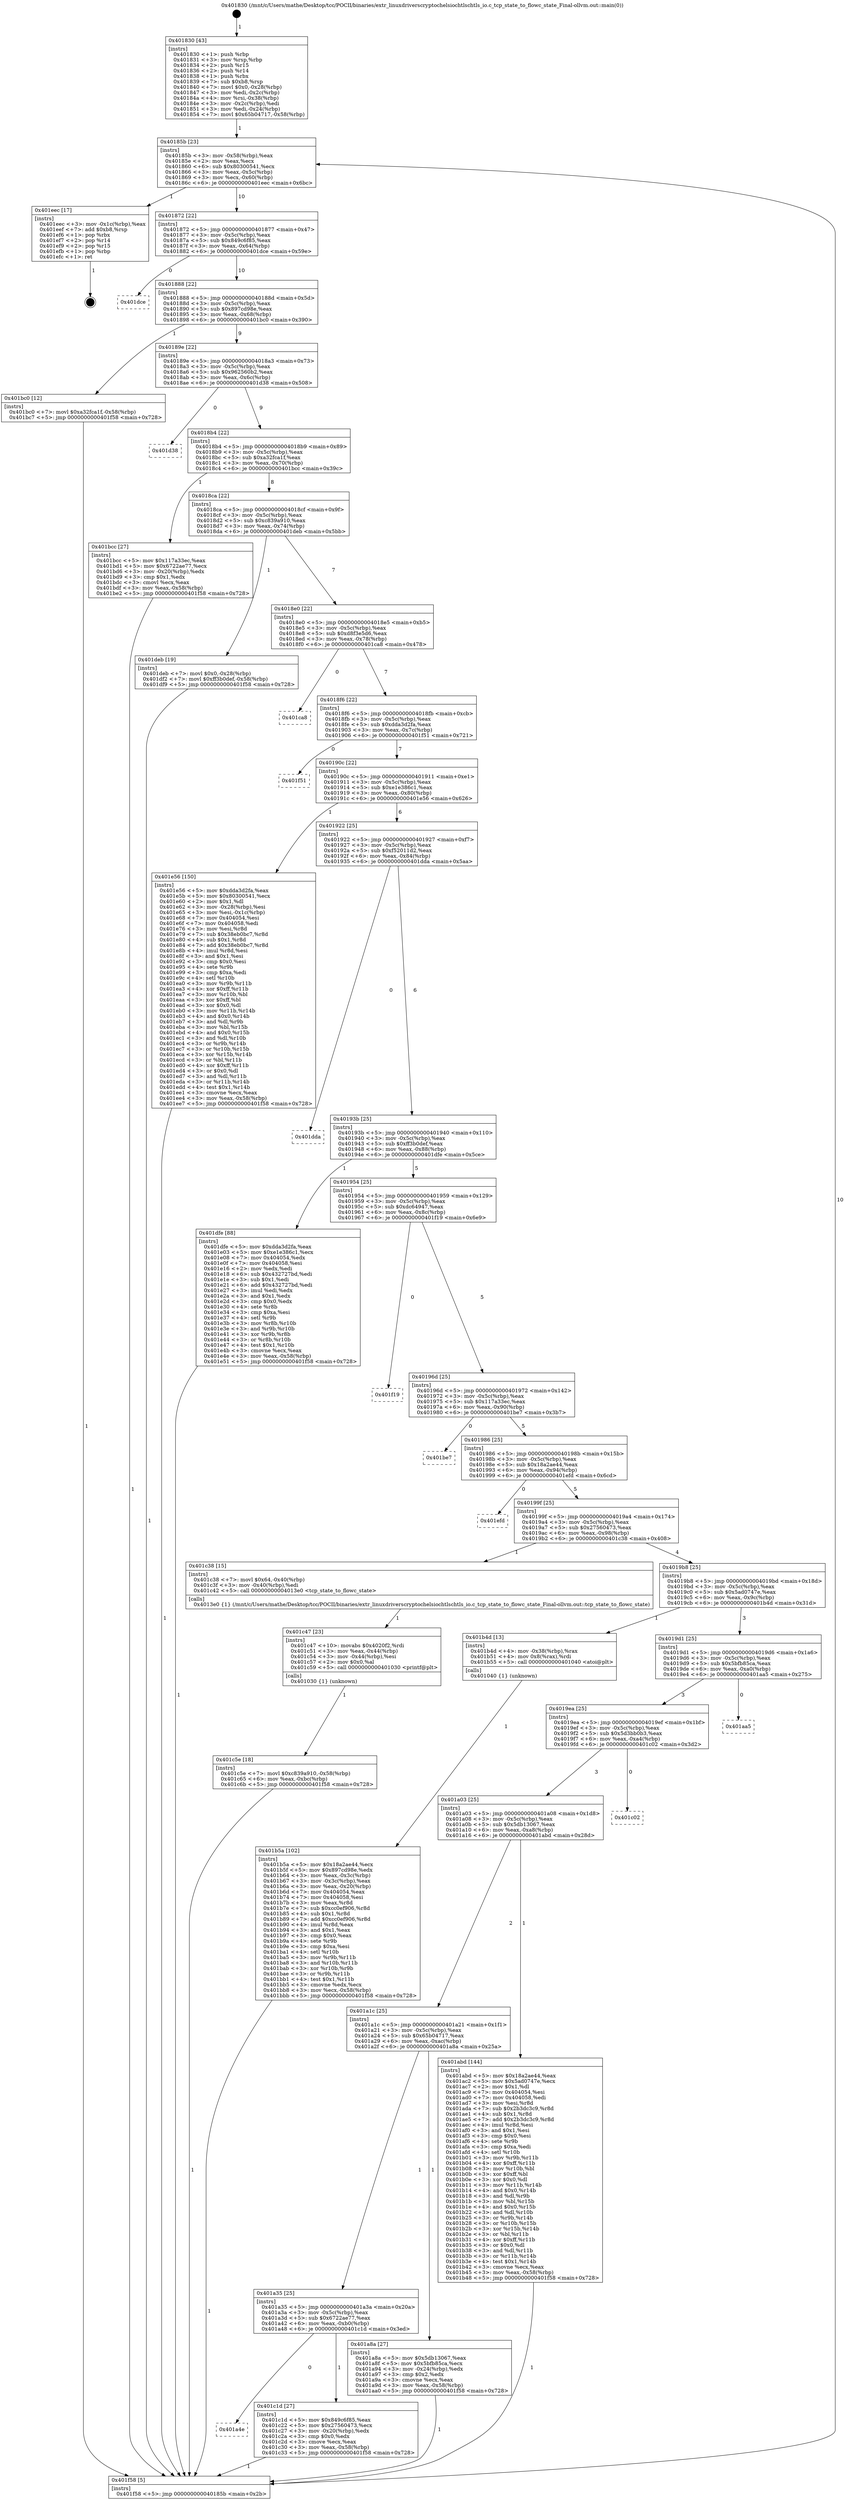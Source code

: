 digraph "0x401830" {
  label = "0x401830 (/mnt/c/Users/mathe/Desktop/tcc/POCII/binaries/extr_linuxdriverscryptochelsiochtlschtls_io.c_tcp_state_to_flowc_state_Final-ollvm.out::main(0))"
  labelloc = "t"
  node[shape=record]

  Entry [label="",width=0.3,height=0.3,shape=circle,fillcolor=black,style=filled]
  "0x40185b" [label="{
     0x40185b [23]\l
     | [instrs]\l
     &nbsp;&nbsp;0x40185b \<+3\>: mov -0x58(%rbp),%eax\l
     &nbsp;&nbsp;0x40185e \<+2\>: mov %eax,%ecx\l
     &nbsp;&nbsp;0x401860 \<+6\>: sub $0x80300541,%ecx\l
     &nbsp;&nbsp;0x401866 \<+3\>: mov %eax,-0x5c(%rbp)\l
     &nbsp;&nbsp;0x401869 \<+3\>: mov %ecx,-0x60(%rbp)\l
     &nbsp;&nbsp;0x40186c \<+6\>: je 0000000000401eec \<main+0x6bc\>\l
  }"]
  "0x401eec" [label="{
     0x401eec [17]\l
     | [instrs]\l
     &nbsp;&nbsp;0x401eec \<+3\>: mov -0x1c(%rbp),%eax\l
     &nbsp;&nbsp;0x401eef \<+7\>: add $0xb8,%rsp\l
     &nbsp;&nbsp;0x401ef6 \<+1\>: pop %rbx\l
     &nbsp;&nbsp;0x401ef7 \<+2\>: pop %r14\l
     &nbsp;&nbsp;0x401ef9 \<+2\>: pop %r15\l
     &nbsp;&nbsp;0x401efb \<+1\>: pop %rbp\l
     &nbsp;&nbsp;0x401efc \<+1\>: ret\l
  }"]
  "0x401872" [label="{
     0x401872 [22]\l
     | [instrs]\l
     &nbsp;&nbsp;0x401872 \<+5\>: jmp 0000000000401877 \<main+0x47\>\l
     &nbsp;&nbsp;0x401877 \<+3\>: mov -0x5c(%rbp),%eax\l
     &nbsp;&nbsp;0x40187a \<+5\>: sub $0x849c6f85,%eax\l
     &nbsp;&nbsp;0x40187f \<+3\>: mov %eax,-0x64(%rbp)\l
     &nbsp;&nbsp;0x401882 \<+6\>: je 0000000000401dce \<main+0x59e\>\l
  }"]
  Exit [label="",width=0.3,height=0.3,shape=circle,fillcolor=black,style=filled,peripheries=2]
  "0x401dce" [label="{
     0x401dce\l
  }", style=dashed]
  "0x401888" [label="{
     0x401888 [22]\l
     | [instrs]\l
     &nbsp;&nbsp;0x401888 \<+5\>: jmp 000000000040188d \<main+0x5d\>\l
     &nbsp;&nbsp;0x40188d \<+3\>: mov -0x5c(%rbp),%eax\l
     &nbsp;&nbsp;0x401890 \<+5\>: sub $0x897cd98e,%eax\l
     &nbsp;&nbsp;0x401895 \<+3\>: mov %eax,-0x68(%rbp)\l
     &nbsp;&nbsp;0x401898 \<+6\>: je 0000000000401bc0 \<main+0x390\>\l
  }"]
  "0x401c5e" [label="{
     0x401c5e [18]\l
     | [instrs]\l
     &nbsp;&nbsp;0x401c5e \<+7\>: movl $0xc839a910,-0x58(%rbp)\l
     &nbsp;&nbsp;0x401c65 \<+6\>: mov %eax,-0xbc(%rbp)\l
     &nbsp;&nbsp;0x401c6b \<+5\>: jmp 0000000000401f58 \<main+0x728\>\l
  }"]
  "0x401bc0" [label="{
     0x401bc0 [12]\l
     | [instrs]\l
     &nbsp;&nbsp;0x401bc0 \<+7\>: movl $0xa32fca1f,-0x58(%rbp)\l
     &nbsp;&nbsp;0x401bc7 \<+5\>: jmp 0000000000401f58 \<main+0x728\>\l
  }"]
  "0x40189e" [label="{
     0x40189e [22]\l
     | [instrs]\l
     &nbsp;&nbsp;0x40189e \<+5\>: jmp 00000000004018a3 \<main+0x73\>\l
     &nbsp;&nbsp;0x4018a3 \<+3\>: mov -0x5c(%rbp),%eax\l
     &nbsp;&nbsp;0x4018a6 \<+5\>: sub $0x962560b2,%eax\l
     &nbsp;&nbsp;0x4018ab \<+3\>: mov %eax,-0x6c(%rbp)\l
     &nbsp;&nbsp;0x4018ae \<+6\>: je 0000000000401d38 \<main+0x508\>\l
  }"]
  "0x401c47" [label="{
     0x401c47 [23]\l
     | [instrs]\l
     &nbsp;&nbsp;0x401c47 \<+10\>: movabs $0x4020f2,%rdi\l
     &nbsp;&nbsp;0x401c51 \<+3\>: mov %eax,-0x44(%rbp)\l
     &nbsp;&nbsp;0x401c54 \<+3\>: mov -0x44(%rbp),%esi\l
     &nbsp;&nbsp;0x401c57 \<+2\>: mov $0x0,%al\l
     &nbsp;&nbsp;0x401c59 \<+5\>: call 0000000000401030 \<printf@plt\>\l
     | [calls]\l
     &nbsp;&nbsp;0x401030 \{1\} (unknown)\l
  }"]
  "0x401d38" [label="{
     0x401d38\l
  }", style=dashed]
  "0x4018b4" [label="{
     0x4018b4 [22]\l
     | [instrs]\l
     &nbsp;&nbsp;0x4018b4 \<+5\>: jmp 00000000004018b9 \<main+0x89\>\l
     &nbsp;&nbsp;0x4018b9 \<+3\>: mov -0x5c(%rbp),%eax\l
     &nbsp;&nbsp;0x4018bc \<+5\>: sub $0xa32fca1f,%eax\l
     &nbsp;&nbsp;0x4018c1 \<+3\>: mov %eax,-0x70(%rbp)\l
     &nbsp;&nbsp;0x4018c4 \<+6\>: je 0000000000401bcc \<main+0x39c\>\l
  }"]
  "0x401a4e" [label="{
     0x401a4e\l
  }", style=dashed]
  "0x401bcc" [label="{
     0x401bcc [27]\l
     | [instrs]\l
     &nbsp;&nbsp;0x401bcc \<+5\>: mov $0x117a33ec,%eax\l
     &nbsp;&nbsp;0x401bd1 \<+5\>: mov $0x6722ae77,%ecx\l
     &nbsp;&nbsp;0x401bd6 \<+3\>: mov -0x20(%rbp),%edx\l
     &nbsp;&nbsp;0x401bd9 \<+3\>: cmp $0x1,%edx\l
     &nbsp;&nbsp;0x401bdc \<+3\>: cmovl %ecx,%eax\l
     &nbsp;&nbsp;0x401bdf \<+3\>: mov %eax,-0x58(%rbp)\l
     &nbsp;&nbsp;0x401be2 \<+5\>: jmp 0000000000401f58 \<main+0x728\>\l
  }"]
  "0x4018ca" [label="{
     0x4018ca [22]\l
     | [instrs]\l
     &nbsp;&nbsp;0x4018ca \<+5\>: jmp 00000000004018cf \<main+0x9f\>\l
     &nbsp;&nbsp;0x4018cf \<+3\>: mov -0x5c(%rbp),%eax\l
     &nbsp;&nbsp;0x4018d2 \<+5\>: sub $0xc839a910,%eax\l
     &nbsp;&nbsp;0x4018d7 \<+3\>: mov %eax,-0x74(%rbp)\l
     &nbsp;&nbsp;0x4018da \<+6\>: je 0000000000401deb \<main+0x5bb\>\l
  }"]
  "0x401c1d" [label="{
     0x401c1d [27]\l
     | [instrs]\l
     &nbsp;&nbsp;0x401c1d \<+5\>: mov $0x849c6f85,%eax\l
     &nbsp;&nbsp;0x401c22 \<+5\>: mov $0x27560473,%ecx\l
     &nbsp;&nbsp;0x401c27 \<+3\>: mov -0x20(%rbp),%edx\l
     &nbsp;&nbsp;0x401c2a \<+3\>: cmp $0x0,%edx\l
     &nbsp;&nbsp;0x401c2d \<+3\>: cmove %ecx,%eax\l
     &nbsp;&nbsp;0x401c30 \<+3\>: mov %eax,-0x58(%rbp)\l
     &nbsp;&nbsp;0x401c33 \<+5\>: jmp 0000000000401f58 \<main+0x728\>\l
  }"]
  "0x401deb" [label="{
     0x401deb [19]\l
     | [instrs]\l
     &nbsp;&nbsp;0x401deb \<+7\>: movl $0x0,-0x28(%rbp)\l
     &nbsp;&nbsp;0x401df2 \<+7\>: movl $0xff3b0def,-0x58(%rbp)\l
     &nbsp;&nbsp;0x401df9 \<+5\>: jmp 0000000000401f58 \<main+0x728\>\l
  }"]
  "0x4018e0" [label="{
     0x4018e0 [22]\l
     | [instrs]\l
     &nbsp;&nbsp;0x4018e0 \<+5\>: jmp 00000000004018e5 \<main+0xb5\>\l
     &nbsp;&nbsp;0x4018e5 \<+3\>: mov -0x5c(%rbp),%eax\l
     &nbsp;&nbsp;0x4018e8 \<+5\>: sub $0xd8f3e5d6,%eax\l
     &nbsp;&nbsp;0x4018ed \<+3\>: mov %eax,-0x78(%rbp)\l
     &nbsp;&nbsp;0x4018f0 \<+6\>: je 0000000000401ca8 \<main+0x478\>\l
  }"]
  "0x401b5a" [label="{
     0x401b5a [102]\l
     | [instrs]\l
     &nbsp;&nbsp;0x401b5a \<+5\>: mov $0x18a2ae44,%ecx\l
     &nbsp;&nbsp;0x401b5f \<+5\>: mov $0x897cd98e,%edx\l
     &nbsp;&nbsp;0x401b64 \<+3\>: mov %eax,-0x3c(%rbp)\l
     &nbsp;&nbsp;0x401b67 \<+3\>: mov -0x3c(%rbp),%eax\l
     &nbsp;&nbsp;0x401b6a \<+3\>: mov %eax,-0x20(%rbp)\l
     &nbsp;&nbsp;0x401b6d \<+7\>: mov 0x404054,%eax\l
     &nbsp;&nbsp;0x401b74 \<+7\>: mov 0x404058,%esi\l
     &nbsp;&nbsp;0x401b7b \<+3\>: mov %eax,%r8d\l
     &nbsp;&nbsp;0x401b7e \<+7\>: sub $0xcc0ef906,%r8d\l
     &nbsp;&nbsp;0x401b85 \<+4\>: sub $0x1,%r8d\l
     &nbsp;&nbsp;0x401b89 \<+7\>: add $0xcc0ef906,%r8d\l
     &nbsp;&nbsp;0x401b90 \<+4\>: imul %r8d,%eax\l
     &nbsp;&nbsp;0x401b94 \<+3\>: and $0x1,%eax\l
     &nbsp;&nbsp;0x401b97 \<+3\>: cmp $0x0,%eax\l
     &nbsp;&nbsp;0x401b9a \<+4\>: sete %r9b\l
     &nbsp;&nbsp;0x401b9e \<+3\>: cmp $0xa,%esi\l
     &nbsp;&nbsp;0x401ba1 \<+4\>: setl %r10b\l
     &nbsp;&nbsp;0x401ba5 \<+3\>: mov %r9b,%r11b\l
     &nbsp;&nbsp;0x401ba8 \<+3\>: and %r10b,%r11b\l
     &nbsp;&nbsp;0x401bab \<+3\>: xor %r10b,%r9b\l
     &nbsp;&nbsp;0x401bae \<+3\>: or %r9b,%r11b\l
     &nbsp;&nbsp;0x401bb1 \<+4\>: test $0x1,%r11b\l
     &nbsp;&nbsp;0x401bb5 \<+3\>: cmovne %edx,%ecx\l
     &nbsp;&nbsp;0x401bb8 \<+3\>: mov %ecx,-0x58(%rbp)\l
     &nbsp;&nbsp;0x401bbb \<+5\>: jmp 0000000000401f58 \<main+0x728\>\l
  }"]
  "0x401ca8" [label="{
     0x401ca8\l
  }", style=dashed]
  "0x4018f6" [label="{
     0x4018f6 [22]\l
     | [instrs]\l
     &nbsp;&nbsp;0x4018f6 \<+5\>: jmp 00000000004018fb \<main+0xcb\>\l
     &nbsp;&nbsp;0x4018fb \<+3\>: mov -0x5c(%rbp),%eax\l
     &nbsp;&nbsp;0x4018fe \<+5\>: sub $0xdda3d2fa,%eax\l
     &nbsp;&nbsp;0x401903 \<+3\>: mov %eax,-0x7c(%rbp)\l
     &nbsp;&nbsp;0x401906 \<+6\>: je 0000000000401f51 \<main+0x721\>\l
  }"]
  "0x401830" [label="{
     0x401830 [43]\l
     | [instrs]\l
     &nbsp;&nbsp;0x401830 \<+1\>: push %rbp\l
     &nbsp;&nbsp;0x401831 \<+3\>: mov %rsp,%rbp\l
     &nbsp;&nbsp;0x401834 \<+2\>: push %r15\l
     &nbsp;&nbsp;0x401836 \<+2\>: push %r14\l
     &nbsp;&nbsp;0x401838 \<+1\>: push %rbx\l
     &nbsp;&nbsp;0x401839 \<+7\>: sub $0xb8,%rsp\l
     &nbsp;&nbsp;0x401840 \<+7\>: movl $0x0,-0x28(%rbp)\l
     &nbsp;&nbsp;0x401847 \<+3\>: mov %edi,-0x2c(%rbp)\l
     &nbsp;&nbsp;0x40184a \<+4\>: mov %rsi,-0x38(%rbp)\l
     &nbsp;&nbsp;0x40184e \<+3\>: mov -0x2c(%rbp),%edi\l
     &nbsp;&nbsp;0x401851 \<+3\>: mov %edi,-0x24(%rbp)\l
     &nbsp;&nbsp;0x401854 \<+7\>: movl $0x65b04717,-0x58(%rbp)\l
  }"]
  "0x401f51" [label="{
     0x401f51\l
  }", style=dashed]
  "0x40190c" [label="{
     0x40190c [22]\l
     | [instrs]\l
     &nbsp;&nbsp;0x40190c \<+5\>: jmp 0000000000401911 \<main+0xe1\>\l
     &nbsp;&nbsp;0x401911 \<+3\>: mov -0x5c(%rbp),%eax\l
     &nbsp;&nbsp;0x401914 \<+5\>: sub $0xe1e386c1,%eax\l
     &nbsp;&nbsp;0x401919 \<+3\>: mov %eax,-0x80(%rbp)\l
     &nbsp;&nbsp;0x40191c \<+6\>: je 0000000000401e56 \<main+0x626\>\l
  }"]
  "0x401f58" [label="{
     0x401f58 [5]\l
     | [instrs]\l
     &nbsp;&nbsp;0x401f58 \<+5\>: jmp 000000000040185b \<main+0x2b\>\l
  }"]
  "0x401e56" [label="{
     0x401e56 [150]\l
     | [instrs]\l
     &nbsp;&nbsp;0x401e56 \<+5\>: mov $0xdda3d2fa,%eax\l
     &nbsp;&nbsp;0x401e5b \<+5\>: mov $0x80300541,%ecx\l
     &nbsp;&nbsp;0x401e60 \<+2\>: mov $0x1,%dl\l
     &nbsp;&nbsp;0x401e62 \<+3\>: mov -0x28(%rbp),%esi\l
     &nbsp;&nbsp;0x401e65 \<+3\>: mov %esi,-0x1c(%rbp)\l
     &nbsp;&nbsp;0x401e68 \<+7\>: mov 0x404054,%esi\l
     &nbsp;&nbsp;0x401e6f \<+7\>: mov 0x404058,%edi\l
     &nbsp;&nbsp;0x401e76 \<+3\>: mov %esi,%r8d\l
     &nbsp;&nbsp;0x401e79 \<+7\>: sub $0x38eb0bc7,%r8d\l
     &nbsp;&nbsp;0x401e80 \<+4\>: sub $0x1,%r8d\l
     &nbsp;&nbsp;0x401e84 \<+7\>: add $0x38eb0bc7,%r8d\l
     &nbsp;&nbsp;0x401e8b \<+4\>: imul %r8d,%esi\l
     &nbsp;&nbsp;0x401e8f \<+3\>: and $0x1,%esi\l
     &nbsp;&nbsp;0x401e92 \<+3\>: cmp $0x0,%esi\l
     &nbsp;&nbsp;0x401e95 \<+4\>: sete %r9b\l
     &nbsp;&nbsp;0x401e99 \<+3\>: cmp $0xa,%edi\l
     &nbsp;&nbsp;0x401e9c \<+4\>: setl %r10b\l
     &nbsp;&nbsp;0x401ea0 \<+3\>: mov %r9b,%r11b\l
     &nbsp;&nbsp;0x401ea3 \<+4\>: xor $0xff,%r11b\l
     &nbsp;&nbsp;0x401ea7 \<+3\>: mov %r10b,%bl\l
     &nbsp;&nbsp;0x401eaa \<+3\>: xor $0xff,%bl\l
     &nbsp;&nbsp;0x401ead \<+3\>: xor $0x0,%dl\l
     &nbsp;&nbsp;0x401eb0 \<+3\>: mov %r11b,%r14b\l
     &nbsp;&nbsp;0x401eb3 \<+4\>: and $0x0,%r14b\l
     &nbsp;&nbsp;0x401eb7 \<+3\>: and %dl,%r9b\l
     &nbsp;&nbsp;0x401eba \<+3\>: mov %bl,%r15b\l
     &nbsp;&nbsp;0x401ebd \<+4\>: and $0x0,%r15b\l
     &nbsp;&nbsp;0x401ec1 \<+3\>: and %dl,%r10b\l
     &nbsp;&nbsp;0x401ec4 \<+3\>: or %r9b,%r14b\l
     &nbsp;&nbsp;0x401ec7 \<+3\>: or %r10b,%r15b\l
     &nbsp;&nbsp;0x401eca \<+3\>: xor %r15b,%r14b\l
     &nbsp;&nbsp;0x401ecd \<+3\>: or %bl,%r11b\l
     &nbsp;&nbsp;0x401ed0 \<+4\>: xor $0xff,%r11b\l
     &nbsp;&nbsp;0x401ed4 \<+3\>: or $0x0,%dl\l
     &nbsp;&nbsp;0x401ed7 \<+3\>: and %dl,%r11b\l
     &nbsp;&nbsp;0x401eda \<+3\>: or %r11b,%r14b\l
     &nbsp;&nbsp;0x401edd \<+4\>: test $0x1,%r14b\l
     &nbsp;&nbsp;0x401ee1 \<+3\>: cmovne %ecx,%eax\l
     &nbsp;&nbsp;0x401ee4 \<+3\>: mov %eax,-0x58(%rbp)\l
     &nbsp;&nbsp;0x401ee7 \<+5\>: jmp 0000000000401f58 \<main+0x728\>\l
  }"]
  "0x401922" [label="{
     0x401922 [25]\l
     | [instrs]\l
     &nbsp;&nbsp;0x401922 \<+5\>: jmp 0000000000401927 \<main+0xf7\>\l
     &nbsp;&nbsp;0x401927 \<+3\>: mov -0x5c(%rbp),%eax\l
     &nbsp;&nbsp;0x40192a \<+5\>: sub $0xf52011d2,%eax\l
     &nbsp;&nbsp;0x40192f \<+6\>: mov %eax,-0x84(%rbp)\l
     &nbsp;&nbsp;0x401935 \<+6\>: je 0000000000401dda \<main+0x5aa\>\l
  }"]
  "0x401a35" [label="{
     0x401a35 [25]\l
     | [instrs]\l
     &nbsp;&nbsp;0x401a35 \<+5\>: jmp 0000000000401a3a \<main+0x20a\>\l
     &nbsp;&nbsp;0x401a3a \<+3\>: mov -0x5c(%rbp),%eax\l
     &nbsp;&nbsp;0x401a3d \<+5\>: sub $0x6722ae77,%eax\l
     &nbsp;&nbsp;0x401a42 \<+6\>: mov %eax,-0xb0(%rbp)\l
     &nbsp;&nbsp;0x401a48 \<+6\>: je 0000000000401c1d \<main+0x3ed\>\l
  }"]
  "0x401dda" [label="{
     0x401dda\l
  }", style=dashed]
  "0x40193b" [label="{
     0x40193b [25]\l
     | [instrs]\l
     &nbsp;&nbsp;0x40193b \<+5\>: jmp 0000000000401940 \<main+0x110\>\l
     &nbsp;&nbsp;0x401940 \<+3\>: mov -0x5c(%rbp),%eax\l
     &nbsp;&nbsp;0x401943 \<+5\>: sub $0xff3b0def,%eax\l
     &nbsp;&nbsp;0x401948 \<+6\>: mov %eax,-0x88(%rbp)\l
     &nbsp;&nbsp;0x40194e \<+6\>: je 0000000000401dfe \<main+0x5ce\>\l
  }"]
  "0x401a8a" [label="{
     0x401a8a [27]\l
     | [instrs]\l
     &nbsp;&nbsp;0x401a8a \<+5\>: mov $0x5db13067,%eax\l
     &nbsp;&nbsp;0x401a8f \<+5\>: mov $0x5bfb85ca,%ecx\l
     &nbsp;&nbsp;0x401a94 \<+3\>: mov -0x24(%rbp),%edx\l
     &nbsp;&nbsp;0x401a97 \<+3\>: cmp $0x2,%edx\l
     &nbsp;&nbsp;0x401a9a \<+3\>: cmovne %ecx,%eax\l
     &nbsp;&nbsp;0x401a9d \<+3\>: mov %eax,-0x58(%rbp)\l
     &nbsp;&nbsp;0x401aa0 \<+5\>: jmp 0000000000401f58 \<main+0x728\>\l
  }"]
  "0x401dfe" [label="{
     0x401dfe [88]\l
     | [instrs]\l
     &nbsp;&nbsp;0x401dfe \<+5\>: mov $0xdda3d2fa,%eax\l
     &nbsp;&nbsp;0x401e03 \<+5\>: mov $0xe1e386c1,%ecx\l
     &nbsp;&nbsp;0x401e08 \<+7\>: mov 0x404054,%edx\l
     &nbsp;&nbsp;0x401e0f \<+7\>: mov 0x404058,%esi\l
     &nbsp;&nbsp;0x401e16 \<+2\>: mov %edx,%edi\l
     &nbsp;&nbsp;0x401e18 \<+6\>: sub $0x432727bd,%edi\l
     &nbsp;&nbsp;0x401e1e \<+3\>: sub $0x1,%edi\l
     &nbsp;&nbsp;0x401e21 \<+6\>: add $0x432727bd,%edi\l
     &nbsp;&nbsp;0x401e27 \<+3\>: imul %edi,%edx\l
     &nbsp;&nbsp;0x401e2a \<+3\>: and $0x1,%edx\l
     &nbsp;&nbsp;0x401e2d \<+3\>: cmp $0x0,%edx\l
     &nbsp;&nbsp;0x401e30 \<+4\>: sete %r8b\l
     &nbsp;&nbsp;0x401e34 \<+3\>: cmp $0xa,%esi\l
     &nbsp;&nbsp;0x401e37 \<+4\>: setl %r9b\l
     &nbsp;&nbsp;0x401e3b \<+3\>: mov %r8b,%r10b\l
     &nbsp;&nbsp;0x401e3e \<+3\>: and %r9b,%r10b\l
     &nbsp;&nbsp;0x401e41 \<+3\>: xor %r9b,%r8b\l
     &nbsp;&nbsp;0x401e44 \<+3\>: or %r8b,%r10b\l
     &nbsp;&nbsp;0x401e47 \<+4\>: test $0x1,%r10b\l
     &nbsp;&nbsp;0x401e4b \<+3\>: cmovne %ecx,%eax\l
     &nbsp;&nbsp;0x401e4e \<+3\>: mov %eax,-0x58(%rbp)\l
     &nbsp;&nbsp;0x401e51 \<+5\>: jmp 0000000000401f58 \<main+0x728\>\l
  }"]
  "0x401954" [label="{
     0x401954 [25]\l
     | [instrs]\l
     &nbsp;&nbsp;0x401954 \<+5\>: jmp 0000000000401959 \<main+0x129\>\l
     &nbsp;&nbsp;0x401959 \<+3\>: mov -0x5c(%rbp),%eax\l
     &nbsp;&nbsp;0x40195c \<+5\>: sub $0xdc64947,%eax\l
     &nbsp;&nbsp;0x401961 \<+6\>: mov %eax,-0x8c(%rbp)\l
     &nbsp;&nbsp;0x401967 \<+6\>: je 0000000000401f19 \<main+0x6e9\>\l
  }"]
  "0x401a1c" [label="{
     0x401a1c [25]\l
     | [instrs]\l
     &nbsp;&nbsp;0x401a1c \<+5\>: jmp 0000000000401a21 \<main+0x1f1\>\l
     &nbsp;&nbsp;0x401a21 \<+3\>: mov -0x5c(%rbp),%eax\l
     &nbsp;&nbsp;0x401a24 \<+5\>: sub $0x65b04717,%eax\l
     &nbsp;&nbsp;0x401a29 \<+6\>: mov %eax,-0xac(%rbp)\l
     &nbsp;&nbsp;0x401a2f \<+6\>: je 0000000000401a8a \<main+0x25a\>\l
  }"]
  "0x401f19" [label="{
     0x401f19\l
  }", style=dashed]
  "0x40196d" [label="{
     0x40196d [25]\l
     | [instrs]\l
     &nbsp;&nbsp;0x40196d \<+5\>: jmp 0000000000401972 \<main+0x142\>\l
     &nbsp;&nbsp;0x401972 \<+3\>: mov -0x5c(%rbp),%eax\l
     &nbsp;&nbsp;0x401975 \<+5\>: sub $0x117a33ec,%eax\l
     &nbsp;&nbsp;0x40197a \<+6\>: mov %eax,-0x90(%rbp)\l
     &nbsp;&nbsp;0x401980 \<+6\>: je 0000000000401be7 \<main+0x3b7\>\l
  }"]
  "0x401abd" [label="{
     0x401abd [144]\l
     | [instrs]\l
     &nbsp;&nbsp;0x401abd \<+5\>: mov $0x18a2ae44,%eax\l
     &nbsp;&nbsp;0x401ac2 \<+5\>: mov $0x5ad0747e,%ecx\l
     &nbsp;&nbsp;0x401ac7 \<+2\>: mov $0x1,%dl\l
     &nbsp;&nbsp;0x401ac9 \<+7\>: mov 0x404054,%esi\l
     &nbsp;&nbsp;0x401ad0 \<+7\>: mov 0x404058,%edi\l
     &nbsp;&nbsp;0x401ad7 \<+3\>: mov %esi,%r8d\l
     &nbsp;&nbsp;0x401ada \<+7\>: sub $0x2b3dc3c9,%r8d\l
     &nbsp;&nbsp;0x401ae1 \<+4\>: sub $0x1,%r8d\l
     &nbsp;&nbsp;0x401ae5 \<+7\>: add $0x2b3dc3c9,%r8d\l
     &nbsp;&nbsp;0x401aec \<+4\>: imul %r8d,%esi\l
     &nbsp;&nbsp;0x401af0 \<+3\>: and $0x1,%esi\l
     &nbsp;&nbsp;0x401af3 \<+3\>: cmp $0x0,%esi\l
     &nbsp;&nbsp;0x401af6 \<+4\>: sete %r9b\l
     &nbsp;&nbsp;0x401afa \<+3\>: cmp $0xa,%edi\l
     &nbsp;&nbsp;0x401afd \<+4\>: setl %r10b\l
     &nbsp;&nbsp;0x401b01 \<+3\>: mov %r9b,%r11b\l
     &nbsp;&nbsp;0x401b04 \<+4\>: xor $0xff,%r11b\l
     &nbsp;&nbsp;0x401b08 \<+3\>: mov %r10b,%bl\l
     &nbsp;&nbsp;0x401b0b \<+3\>: xor $0xff,%bl\l
     &nbsp;&nbsp;0x401b0e \<+3\>: xor $0x0,%dl\l
     &nbsp;&nbsp;0x401b11 \<+3\>: mov %r11b,%r14b\l
     &nbsp;&nbsp;0x401b14 \<+4\>: and $0x0,%r14b\l
     &nbsp;&nbsp;0x401b18 \<+3\>: and %dl,%r9b\l
     &nbsp;&nbsp;0x401b1b \<+3\>: mov %bl,%r15b\l
     &nbsp;&nbsp;0x401b1e \<+4\>: and $0x0,%r15b\l
     &nbsp;&nbsp;0x401b22 \<+3\>: and %dl,%r10b\l
     &nbsp;&nbsp;0x401b25 \<+3\>: or %r9b,%r14b\l
     &nbsp;&nbsp;0x401b28 \<+3\>: or %r10b,%r15b\l
     &nbsp;&nbsp;0x401b2b \<+3\>: xor %r15b,%r14b\l
     &nbsp;&nbsp;0x401b2e \<+3\>: or %bl,%r11b\l
     &nbsp;&nbsp;0x401b31 \<+4\>: xor $0xff,%r11b\l
     &nbsp;&nbsp;0x401b35 \<+3\>: or $0x0,%dl\l
     &nbsp;&nbsp;0x401b38 \<+3\>: and %dl,%r11b\l
     &nbsp;&nbsp;0x401b3b \<+3\>: or %r11b,%r14b\l
     &nbsp;&nbsp;0x401b3e \<+4\>: test $0x1,%r14b\l
     &nbsp;&nbsp;0x401b42 \<+3\>: cmovne %ecx,%eax\l
     &nbsp;&nbsp;0x401b45 \<+3\>: mov %eax,-0x58(%rbp)\l
     &nbsp;&nbsp;0x401b48 \<+5\>: jmp 0000000000401f58 \<main+0x728\>\l
  }"]
  "0x401be7" [label="{
     0x401be7\l
  }", style=dashed]
  "0x401986" [label="{
     0x401986 [25]\l
     | [instrs]\l
     &nbsp;&nbsp;0x401986 \<+5\>: jmp 000000000040198b \<main+0x15b\>\l
     &nbsp;&nbsp;0x40198b \<+3\>: mov -0x5c(%rbp),%eax\l
     &nbsp;&nbsp;0x40198e \<+5\>: sub $0x18a2ae44,%eax\l
     &nbsp;&nbsp;0x401993 \<+6\>: mov %eax,-0x94(%rbp)\l
     &nbsp;&nbsp;0x401999 \<+6\>: je 0000000000401efd \<main+0x6cd\>\l
  }"]
  "0x401a03" [label="{
     0x401a03 [25]\l
     | [instrs]\l
     &nbsp;&nbsp;0x401a03 \<+5\>: jmp 0000000000401a08 \<main+0x1d8\>\l
     &nbsp;&nbsp;0x401a08 \<+3\>: mov -0x5c(%rbp),%eax\l
     &nbsp;&nbsp;0x401a0b \<+5\>: sub $0x5db13067,%eax\l
     &nbsp;&nbsp;0x401a10 \<+6\>: mov %eax,-0xa8(%rbp)\l
     &nbsp;&nbsp;0x401a16 \<+6\>: je 0000000000401abd \<main+0x28d\>\l
  }"]
  "0x401efd" [label="{
     0x401efd\l
  }", style=dashed]
  "0x40199f" [label="{
     0x40199f [25]\l
     | [instrs]\l
     &nbsp;&nbsp;0x40199f \<+5\>: jmp 00000000004019a4 \<main+0x174\>\l
     &nbsp;&nbsp;0x4019a4 \<+3\>: mov -0x5c(%rbp),%eax\l
     &nbsp;&nbsp;0x4019a7 \<+5\>: sub $0x27560473,%eax\l
     &nbsp;&nbsp;0x4019ac \<+6\>: mov %eax,-0x98(%rbp)\l
     &nbsp;&nbsp;0x4019b2 \<+6\>: je 0000000000401c38 \<main+0x408\>\l
  }"]
  "0x401c02" [label="{
     0x401c02\l
  }", style=dashed]
  "0x401c38" [label="{
     0x401c38 [15]\l
     | [instrs]\l
     &nbsp;&nbsp;0x401c38 \<+7\>: movl $0x64,-0x40(%rbp)\l
     &nbsp;&nbsp;0x401c3f \<+3\>: mov -0x40(%rbp),%edi\l
     &nbsp;&nbsp;0x401c42 \<+5\>: call 00000000004013e0 \<tcp_state_to_flowc_state\>\l
     | [calls]\l
     &nbsp;&nbsp;0x4013e0 \{1\} (/mnt/c/Users/mathe/Desktop/tcc/POCII/binaries/extr_linuxdriverscryptochelsiochtlschtls_io.c_tcp_state_to_flowc_state_Final-ollvm.out::tcp_state_to_flowc_state)\l
  }"]
  "0x4019b8" [label="{
     0x4019b8 [25]\l
     | [instrs]\l
     &nbsp;&nbsp;0x4019b8 \<+5\>: jmp 00000000004019bd \<main+0x18d\>\l
     &nbsp;&nbsp;0x4019bd \<+3\>: mov -0x5c(%rbp),%eax\l
     &nbsp;&nbsp;0x4019c0 \<+5\>: sub $0x5ad0747e,%eax\l
     &nbsp;&nbsp;0x4019c5 \<+6\>: mov %eax,-0x9c(%rbp)\l
     &nbsp;&nbsp;0x4019cb \<+6\>: je 0000000000401b4d \<main+0x31d\>\l
  }"]
  "0x4019ea" [label="{
     0x4019ea [25]\l
     | [instrs]\l
     &nbsp;&nbsp;0x4019ea \<+5\>: jmp 00000000004019ef \<main+0x1bf\>\l
     &nbsp;&nbsp;0x4019ef \<+3\>: mov -0x5c(%rbp),%eax\l
     &nbsp;&nbsp;0x4019f2 \<+5\>: sub $0x5d3bb0b3,%eax\l
     &nbsp;&nbsp;0x4019f7 \<+6\>: mov %eax,-0xa4(%rbp)\l
     &nbsp;&nbsp;0x4019fd \<+6\>: je 0000000000401c02 \<main+0x3d2\>\l
  }"]
  "0x401b4d" [label="{
     0x401b4d [13]\l
     | [instrs]\l
     &nbsp;&nbsp;0x401b4d \<+4\>: mov -0x38(%rbp),%rax\l
     &nbsp;&nbsp;0x401b51 \<+4\>: mov 0x8(%rax),%rdi\l
     &nbsp;&nbsp;0x401b55 \<+5\>: call 0000000000401040 \<atoi@plt\>\l
     | [calls]\l
     &nbsp;&nbsp;0x401040 \{1\} (unknown)\l
  }"]
  "0x4019d1" [label="{
     0x4019d1 [25]\l
     | [instrs]\l
     &nbsp;&nbsp;0x4019d1 \<+5\>: jmp 00000000004019d6 \<main+0x1a6\>\l
     &nbsp;&nbsp;0x4019d6 \<+3\>: mov -0x5c(%rbp),%eax\l
     &nbsp;&nbsp;0x4019d9 \<+5\>: sub $0x5bfb85ca,%eax\l
     &nbsp;&nbsp;0x4019de \<+6\>: mov %eax,-0xa0(%rbp)\l
     &nbsp;&nbsp;0x4019e4 \<+6\>: je 0000000000401aa5 \<main+0x275\>\l
  }"]
  "0x401aa5" [label="{
     0x401aa5\l
  }", style=dashed]
  Entry -> "0x401830" [label=" 1"]
  "0x40185b" -> "0x401eec" [label=" 1"]
  "0x40185b" -> "0x401872" [label=" 10"]
  "0x401eec" -> Exit [label=" 1"]
  "0x401872" -> "0x401dce" [label=" 0"]
  "0x401872" -> "0x401888" [label=" 10"]
  "0x401e56" -> "0x401f58" [label=" 1"]
  "0x401888" -> "0x401bc0" [label=" 1"]
  "0x401888" -> "0x40189e" [label=" 9"]
  "0x401dfe" -> "0x401f58" [label=" 1"]
  "0x40189e" -> "0x401d38" [label=" 0"]
  "0x40189e" -> "0x4018b4" [label=" 9"]
  "0x401deb" -> "0x401f58" [label=" 1"]
  "0x4018b4" -> "0x401bcc" [label=" 1"]
  "0x4018b4" -> "0x4018ca" [label=" 8"]
  "0x401c5e" -> "0x401f58" [label=" 1"]
  "0x4018ca" -> "0x401deb" [label=" 1"]
  "0x4018ca" -> "0x4018e0" [label=" 7"]
  "0x401c47" -> "0x401c5e" [label=" 1"]
  "0x4018e0" -> "0x401ca8" [label=" 0"]
  "0x4018e0" -> "0x4018f6" [label=" 7"]
  "0x401c1d" -> "0x401f58" [label=" 1"]
  "0x4018f6" -> "0x401f51" [label=" 0"]
  "0x4018f6" -> "0x40190c" [label=" 7"]
  "0x401a35" -> "0x401a4e" [label=" 0"]
  "0x40190c" -> "0x401e56" [label=" 1"]
  "0x40190c" -> "0x401922" [label=" 6"]
  "0x401a35" -> "0x401c1d" [label=" 1"]
  "0x401922" -> "0x401dda" [label=" 0"]
  "0x401922" -> "0x40193b" [label=" 6"]
  "0x401c38" -> "0x401c47" [label=" 1"]
  "0x40193b" -> "0x401dfe" [label=" 1"]
  "0x40193b" -> "0x401954" [label=" 5"]
  "0x401bcc" -> "0x401f58" [label=" 1"]
  "0x401954" -> "0x401f19" [label=" 0"]
  "0x401954" -> "0x40196d" [label=" 5"]
  "0x401b5a" -> "0x401f58" [label=" 1"]
  "0x40196d" -> "0x401be7" [label=" 0"]
  "0x40196d" -> "0x401986" [label=" 5"]
  "0x401b4d" -> "0x401b5a" [label=" 1"]
  "0x401986" -> "0x401efd" [label=" 0"]
  "0x401986" -> "0x40199f" [label=" 5"]
  "0x401f58" -> "0x40185b" [label=" 10"]
  "0x40199f" -> "0x401c38" [label=" 1"]
  "0x40199f" -> "0x4019b8" [label=" 4"]
  "0x401830" -> "0x40185b" [label=" 1"]
  "0x4019b8" -> "0x401b4d" [label=" 1"]
  "0x4019b8" -> "0x4019d1" [label=" 3"]
  "0x401a1c" -> "0x401a35" [label=" 1"]
  "0x4019d1" -> "0x401aa5" [label=" 0"]
  "0x4019d1" -> "0x4019ea" [label=" 3"]
  "0x401a8a" -> "0x401f58" [label=" 1"]
  "0x4019ea" -> "0x401c02" [label=" 0"]
  "0x4019ea" -> "0x401a03" [label=" 3"]
  "0x401abd" -> "0x401f58" [label=" 1"]
  "0x401a03" -> "0x401abd" [label=" 1"]
  "0x401a03" -> "0x401a1c" [label=" 2"]
  "0x401bc0" -> "0x401f58" [label=" 1"]
  "0x401a1c" -> "0x401a8a" [label=" 1"]
}
